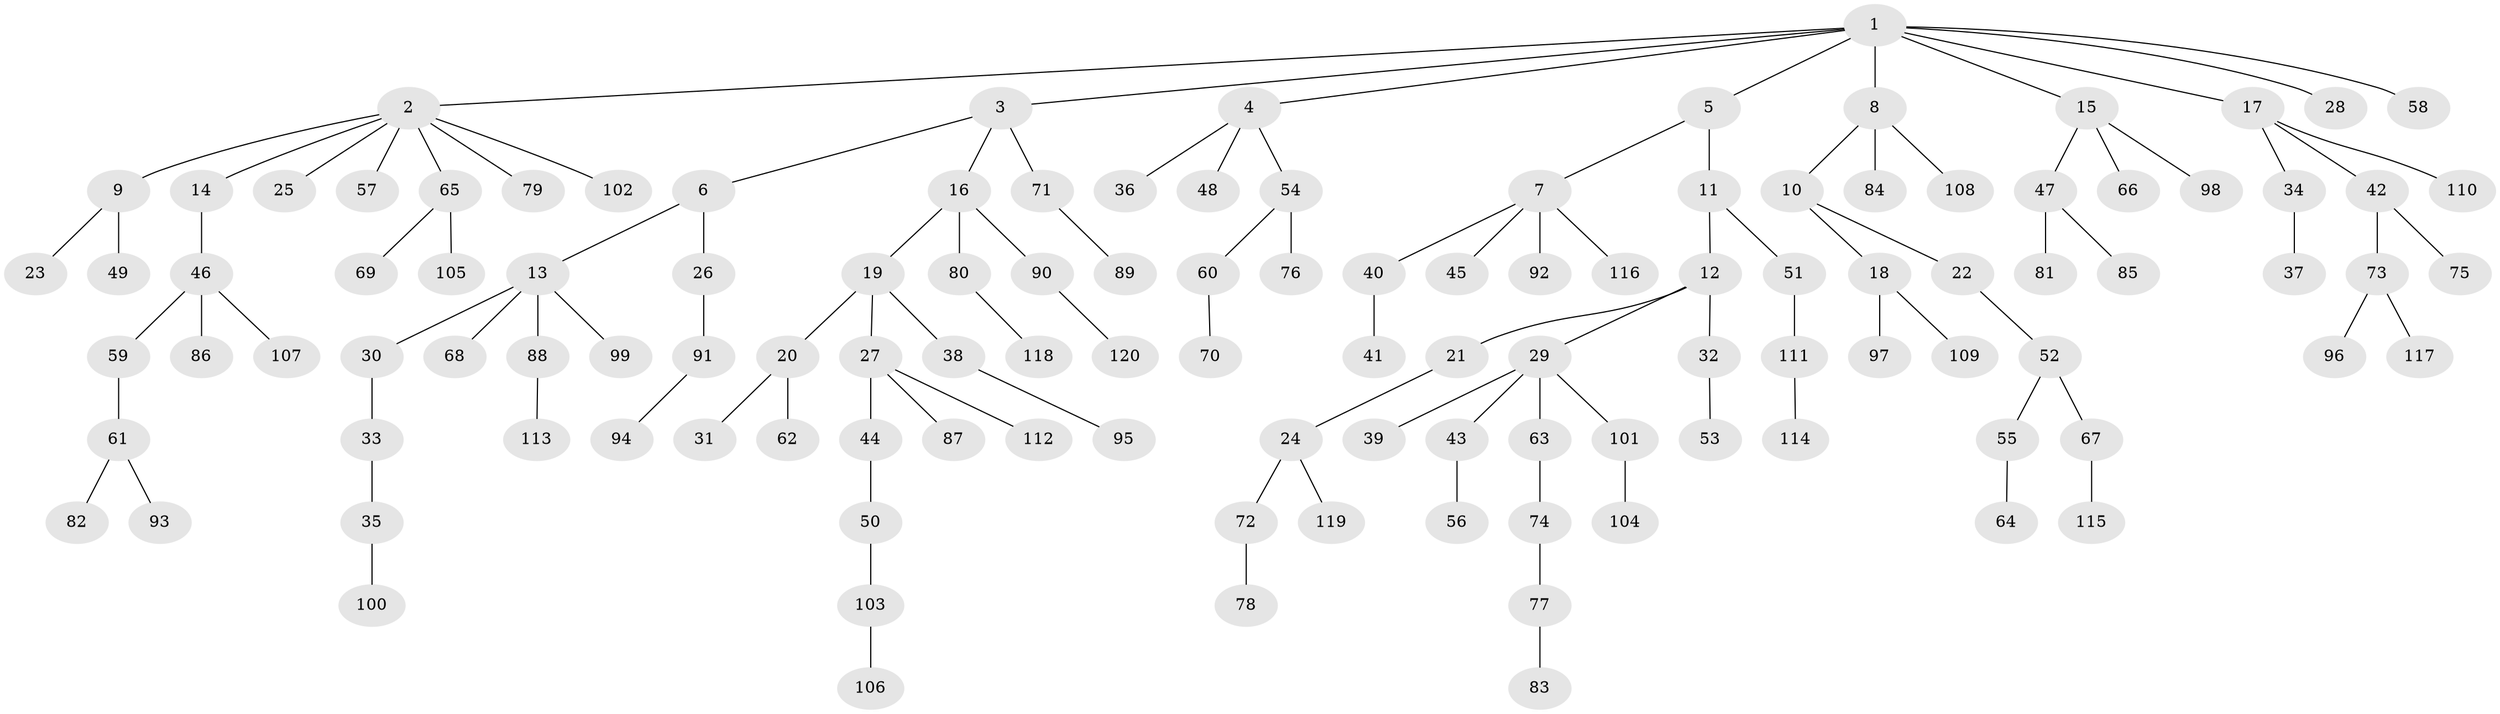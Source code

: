 // coarse degree distribution, {1: 0.8611111111111112, 2: 0.1111111111111111, 31: 0.027777777777777776}
// Generated by graph-tools (version 1.1) at 2025/56/03/04/25 21:56:10]
// undirected, 120 vertices, 119 edges
graph export_dot {
graph [start="1"]
  node [color=gray90,style=filled];
  1;
  2;
  3;
  4;
  5;
  6;
  7;
  8;
  9;
  10;
  11;
  12;
  13;
  14;
  15;
  16;
  17;
  18;
  19;
  20;
  21;
  22;
  23;
  24;
  25;
  26;
  27;
  28;
  29;
  30;
  31;
  32;
  33;
  34;
  35;
  36;
  37;
  38;
  39;
  40;
  41;
  42;
  43;
  44;
  45;
  46;
  47;
  48;
  49;
  50;
  51;
  52;
  53;
  54;
  55;
  56;
  57;
  58;
  59;
  60;
  61;
  62;
  63;
  64;
  65;
  66;
  67;
  68;
  69;
  70;
  71;
  72;
  73;
  74;
  75;
  76;
  77;
  78;
  79;
  80;
  81;
  82;
  83;
  84;
  85;
  86;
  87;
  88;
  89;
  90;
  91;
  92;
  93;
  94;
  95;
  96;
  97;
  98;
  99;
  100;
  101;
  102;
  103;
  104;
  105;
  106;
  107;
  108;
  109;
  110;
  111;
  112;
  113;
  114;
  115;
  116;
  117;
  118;
  119;
  120;
  1 -- 2;
  1 -- 3;
  1 -- 4;
  1 -- 5;
  1 -- 8;
  1 -- 15;
  1 -- 17;
  1 -- 28;
  1 -- 58;
  2 -- 9;
  2 -- 14;
  2 -- 25;
  2 -- 57;
  2 -- 65;
  2 -- 79;
  2 -- 102;
  3 -- 6;
  3 -- 16;
  3 -- 71;
  4 -- 36;
  4 -- 48;
  4 -- 54;
  5 -- 7;
  5 -- 11;
  6 -- 13;
  6 -- 26;
  7 -- 40;
  7 -- 45;
  7 -- 92;
  7 -- 116;
  8 -- 10;
  8 -- 84;
  8 -- 108;
  9 -- 23;
  9 -- 49;
  10 -- 18;
  10 -- 22;
  11 -- 12;
  11 -- 51;
  12 -- 21;
  12 -- 29;
  12 -- 32;
  13 -- 30;
  13 -- 68;
  13 -- 88;
  13 -- 99;
  14 -- 46;
  15 -- 47;
  15 -- 66;
  15 -- 98;
  16 -- 19;
  16 -- 80;
  16 -- 90;
  17 -- 34;
  17 -- 42;
  17 -- 110;
  18 -- 97;
  18 -- 109;
  19 -- 20;
  19 -- 27;
  19 -- 38;
  20 -- 31;
  20 -- 62;
  21 -- 24;
  22 -- 52;
  24 -- 72;
  24 -- 119;
  26 -- 91;
  27 -- 44;
  27 -- 87;
  27 -- 112;
  29 -- 39;
  29 -- 43;
  29 -- 63;
  29 -- 101;
  30 -- 33;
  32 -- 53;
  33 -- 35;
  34 -- 37;
  35 -- 100;
  38 -- 95;
  40 -- 41;
  42 -- 73;
  42 -- 75;
  43 -- 56;
  44 -- 50;
  46 -- 59;
  46 -- 86;
  46 -- 107;
  47 -- 81;
  47 -- 85;
  50 -- 103;
  51 -- 111;
  52 -- 55;
  52 -- 67;
  54 -- 60;
  54 -- 76;
  55 -- 64;
  59 -- 61;
  60 -- 70;
  61 -- 82;
  61 -- 93;
  63 -- 74;
  65 -- 69;
  65 -- 105;
  67 -- 115;
  71 -- 89;
  72 -- 78;
  73 -- 96;
  73 -- 117;
  74 -- 77;
  77 -- 83;
  80 -- 118;
  88 -- 113;
  90 -- 120;
  91 -- 94;
  101 -- 104;
  103 -- 106;
  111 -- 114;
}
